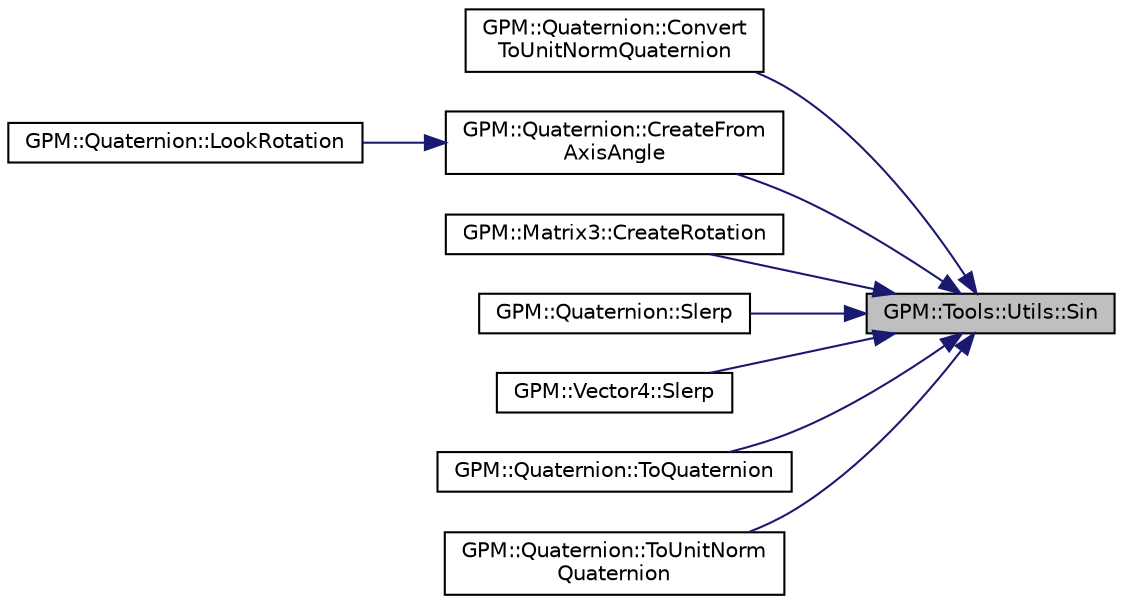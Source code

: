digraph "GPM::Tools::Utils::Sin"
{
 // INTERACTIVE_SVG=YES
 // LATEX_PDF_SIZE
  edge [fontname="Helvetica",fontsize="10",labelfontname="Helvetica",labelfontsize="10"];
  node [fontname="Helvetica",fontsize="10",shape=record];
  rankdir="RL";
  Node107 [label="GPM::Tools::Utils::Sin",height=0.2,width=0.4,color="black", fillcolor="grey75", style="filled", fontcolor="black",tooltip="Mathematics sinus implementation."];
  Node107 -> Node108 [dir="back",color="midnightblue",fontsize="10",style="solid",fontname="Helvetica"];
  Node108 [label="GPM::Quaternion::Convert\lToUnitNormQuaternion",height=0.2,width=0.4,color="black", fillcolor="white", style="filled",URL="$struct_g_p_m_1_1_quaternion.html#a87882ad61ea5b1b34ed51be9b62a2ac8",tooltip="Convert the current quaternion to unit quaternion."];
  Node107 -> Node109 [dir="back",color="midnightblue",fontsize="10",style="solid",fontname="Helvetica"];
  Node109 [label="GPM::Quaternion::CreateFrom\lAxisAngle",height=0.2,width=0.4,color="black", fillcolor="white", style="filled",URL="$struct_g_p_m_1_1_quaternion.html#af8678558a6ef53b90318a20257db8beb",tooltip="Create a quaternion out of an axis and angle."];
  Node109 -> Node110 [dir="back",color="midnightblue",fontsize="10",style="solid",fontname="Helvetica"];
  Node110 [label="GPM::Quaternion::LookRotation",height=0.2,width=0.4,color="black", fillcolor="white", style="filled",URL="$struct_g_p_m_1_1_quaternion.html#a80f64a9e24b3ee84483d66692f62303f",tooltip="Creates a rotation with the specified forward and upwards directions."];
  Node107 -> Node111 [dir="back",color="midnightblue",fontsize="10",style="solid",fontname="Helvetica"];
  Node111 [label="GPM::Matrix3::CreateRotation",height=0.2,width=0.4,color="black", fillcolor="white", style="filled",URL="$struct_g_p_m_1_1_matrix3.html#abad7b25219cbed06049decb4b1056c52",tooltip="Creates a rotation identity matrix with an angle in degrees."];
  Node107 -> Node112 [dir="back",color="midnightblue",fontsize="10",style="solid",fontname="Helvetica"];
  Node112 [label="GPM::Quaternion::Slerp",height=0.2,width=0.4,color="black", fillcolor="white", style="filled",URL="$struct_g_p_m_1_1_quaternion.html#a998a28ddd5cf611d1809ce36cacd285a",tooltip="Smoothly interpolate between two quaternions."];
  Node107 -> Node113 [dir="back",color="midnightblue",fontsize="10",style="solid",fontname="Helvetica"];
  Node113 [label="GPM::Vector4::Slerp",height=0.2,width=0.4,color="black", fillcolor="white", style="filled",URL="$struct_g_p_m_1_1_vector4.html#a63b37e497566e5ae18ec1d684ff8012d",tooltip="Return the start vector moving to the end vector at step interpolationCoefficient."];
  Node107 -> Node114 [dir="back",color="midnightblue",fontsize="10",style="solid",fontname="Helvetica"];
  Node114 [label="GPM::Quaternion::ToQuaternion",height=0.2,width=0.4,color="black", fillcolor="white", style="filled",URL="$struct_g_p_m_1_1_quaternion.html#a16c1af1524d5fed11c573bb120b3090a",tooltip="Create a quaternion from yaw, pitch and roll angle in degrees."];
  Node107 -> Node115 [dir="back",color="midnightblue",fontsize="10",style="solid",fontname="Helvetica"];
  Node115 [label="GPM::Quaternion::ToUnitNorm\lQuaternion",height=0.2,width=0.4,color="black", fillcolor="white", style="filled",URL="$struct_g_p_m_1_1_quaternion.html#af9c8f2d1ba00736145cdab9899f36b12",tooltip="Transform the current quaternion to a unit quaternion."];
}
